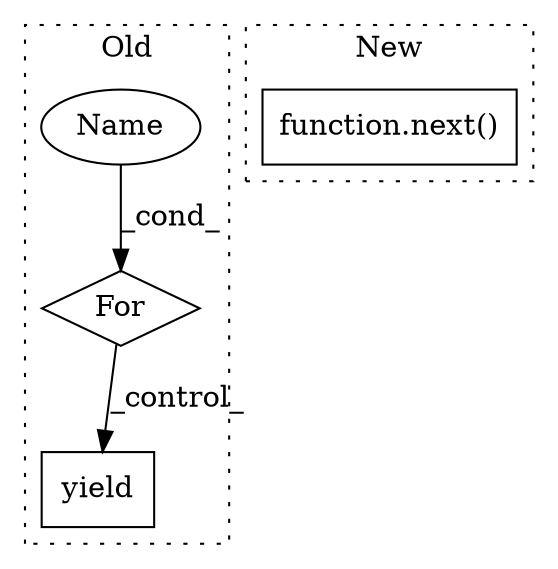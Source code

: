digraph G {
subgraph cluster0 {
1 [label="yield" a="105" s="1421" l="6" shape="box"];
3 [label="For" a="107" s="1348,1373" l="4,48" shape="diamond"];
4 [label="Name" a="87" s="1352" l="1" shape="ellipse"];
label = "Old";
style="dotted";
}
subgraph cluster1 {
2 [label="function.next()" a="75" s="3662,3690" l="5,1" shape="box"];
label = "New";
style="dotted";
}
3 -> 1 [label="_control_"];
4 -> 3 [label="_cond_"];
}